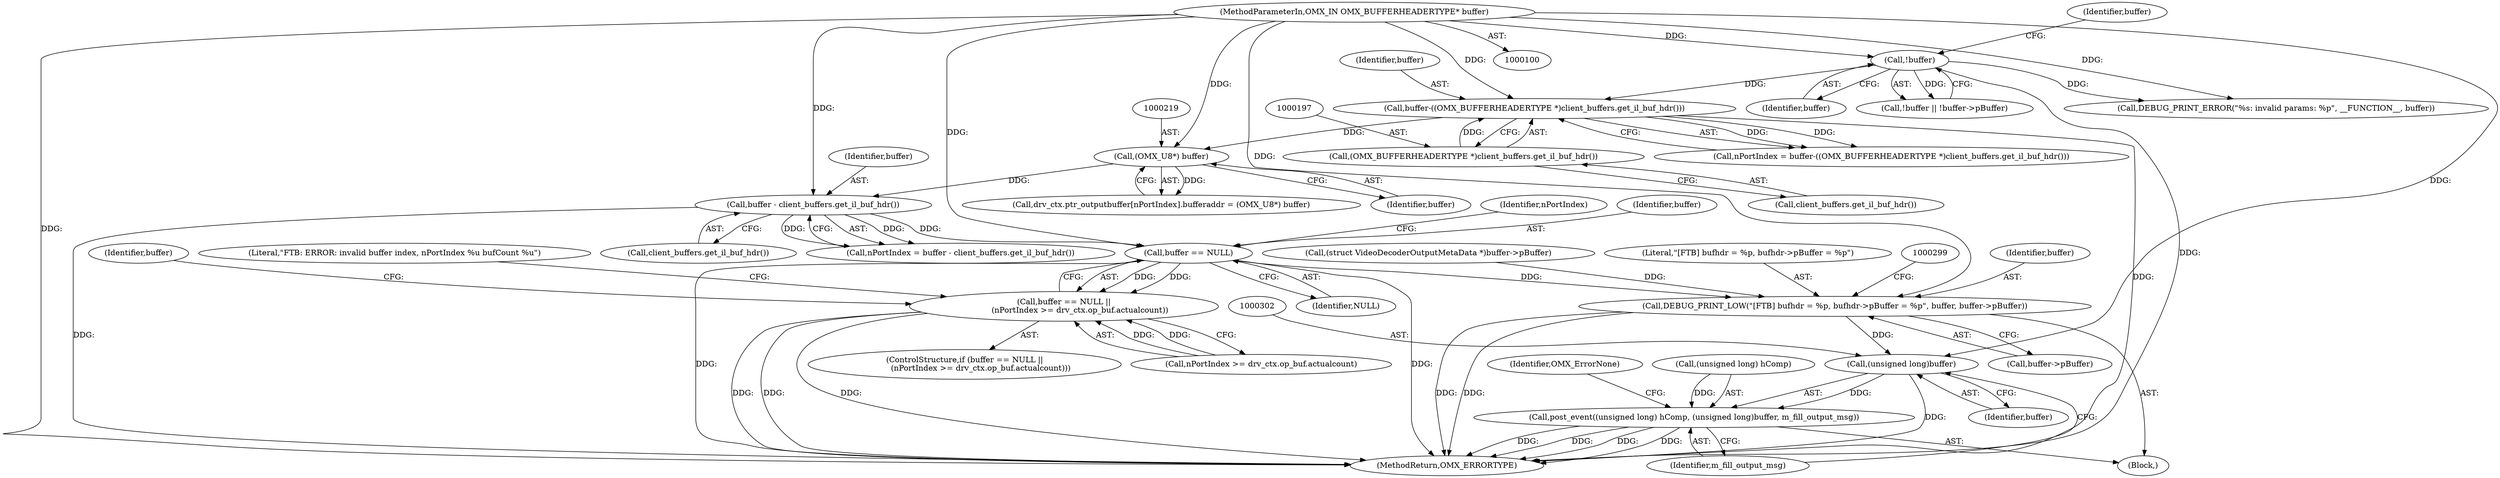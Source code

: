 digraph "0_Android_5b82f4f90c3d531313714df4b936f92fb0ff15cf_1@pointer" {
"1000254" [label="(Call,buffer == NULL)"];
"1000249" [label="(Call,buffer - client_buffers.get_il_buf_hdr())"];
"1000218" [label="(Call,(OMX_U8*) buffer)"];
"1000194" [label="(Call,buffer-((OMX_BUFFERHEADERTYPE *)client_buffers.get_il_buf_hdr()))"];
"1000147" [label="(Call,!buffer)"];
"1000102" [label="(MethodParameterIn,OMX_IN OMX_BUFFERHEADERTYPE* buffer)"];
"1000196" [label="(Call,(OMX_BUFFERHEADERTYPE *)client_buffers.get_il_buf_hdr())"];
"1000253" [label="(Call,buffer == NULL ||\n             (nPortIndex >= drv_ctx.op_buf.actualcount))"];
"1000291" [label="(Call,DEBUG_PRINT_LOW(\"[FTB] bufhdr = %p, bufhdr->pBuffer = %p\", buffer, buffer->pBuffer))"];
"1000301" [label="(Call,(unsigned long)buffer)"];
"1000297" [label="(Call,post_event((unsigned long) hComp, (unsigned long)buffer, m_fill_output_msg))"];
"1000249" [label="(Call,buffer - client_buffers.get_il_buf_hdr())"];
"1000307" [label="(MethodReturn,OMX_ERRORTYPE)"];
"1000247" [label="(Call,nPortIndex = buffer - client_buffers.get_il_buf_hdr())"];
"1000102" [label="(MethodParameterIn,OMX_IN OMX_BUFFERHEADERTYPE* buffer)"];
"1000220" [label="(Identifier,buffer)"];
"1000291" [label="(Call,DEBUG_PRINT_LOW(\"[FTB] bufhdr = %p, bufhdr->pBuffer = %p\", buffer, buffer->pBuffer))"];
"1000151" [label="(Identifier,buffer)"];
"1000278" [label="(Identifier,buffer)"];
"1000303" [label="(Identifier,buffer)"];
"1000251" [label="(Call,client_buffers.get_il_buf_hdr())"];
"1000298" [label="(Call,(unsigned long) hComp)"];
"1000297" [label="(Call,post_event((unsigned long) hComp, (unsigned long)buffer, m_fill_output_msg))"];
"1000194" [label="(Call,buffer-((OMX_BUFFERHEADERTYPE *)client_buffers.get_il_buf_hdr()))"];
"1000196" [label="(Call,(OMX_BUFFERHEADERTYPE *)client_buffers.get_il_buf_hdr())"];
"1000266" [label="(Literal,\"FTB: ERROR: invalid buffer index, nPortIndex %u bufCount %u\")"];
"1000253" [label="(Call,buffer == NULL ||\n             (nPortIndex >= drv_ctx.op_buf.actualcount))"];
"1000256" [label="(Identifier,NULL)"];
"1000293" [label="(Identifier,buffer)"];
"1000258" [label="(Identifier,nPortIndex)"];
"1000255" [label="(Identifier,buffer)"];
"1000304" [label="(Identifier,m_fill_output_msg)"];
"1000254" [label="(Call,buffer == NULL)"];
"1000147" [label="(Call,!buffer)"];
"1000301" [label="(Call,(unsigned long)buffer)"];
"1000257" [label="(Call,nPortIndex >= drv_ctx.op_buf.actualcount)"];
"1000306" [label="(Identifier,OMX_ErrorNone)"];
"1000294" [label="(Call,buffer->pBuffer)"];
"1000198" [label="(Call,client_buffers.get_il_buf_hdr())"];
"1000192" [label="(Call,nPortIndex = buffer-((OMX_BUFFERHEADERTYPE *)client_buffers.get_il_buf_hdr()))"];
"1000195" [label="(Identifier,buffer)"];
"1000210" [label="(Call,drv_ctx.ptr_outputbuffer[nPortIndex].bufferaddr = (OMX_U8*) buffer)"];
"1000218" [label="(Call,(OMX_U8*) buffer)"];
"1000252" [label="(ControlStructure,if (buffer == NULL ||\n             (nPortIndex >= drv_ctx.op_buf.actualcount)))"];
"1000250" [label="(Identifier,buffer)"];
"1000148" [label="(Identifier,buffer)"];
"1000154" [label="(Call,DEBUG_PRINT_ERROR(\"%s: invalid params: %p\", __FUNCTION__, buffer))"];
"1000103" [label="(Block,)"];
"1000162" [label="(Call,(struct VideoDecoderOutputMetaData *)buffer->pBuffer)"];
"1000146" [label="(Call,!buffer || !buffer->pBuffer)"];
"1000292" [label="(Literal,\"[FTB] bufhdr = %p, bufhdr->pBuffer = %p\")"];
"1000254" -> "1000253"  [label="AST: "];
"1000254" -> "1000256"  [label="CFG: "];
"1000255" -> "1000254"  [label="AST: "];
"1000256" -> "1000254"  [label="AST: "];
"1000258" -> "1000254"  [label="CFG: "];
"1000253" -> "1000254"  [label="CFG: "];
"1000254" -> "1000307"  [label="DDG: "];
"1000254" -> "1000307"  [label="DDG: "];
"1000254" -> "1000253"  [label="DDG: "];
"1000254" -> "1000253"  [label="DDG: "];
"1000249" -> "1000254"  [label="DDG: "];
"1000102" -> "1000254"  [label="DDG: "];
"1000254" -> "1000291"  [label="DDG: "];
"1000249" -> "1000247"  [label="AST: "];
"1000249" -> "1000251"  [label="CFG: "];
"1000250" -> "1000249"  [label="AST: "];
"1000251" -> "1000249"  [label="AST: "];
"1000247" -> "1000249"  [label="CFG: "];
"1000249" -> "1000307"  [label="DDG: "];
"1000249" -> "1000247"  [label="DDG: "];
"1000249" -> "1000247"  [label="DDG: "];
"1000218" -> "1000249"  [label="DDG: "];
"1000102" -> "1000249"  [label="DDG: "];
"1000218" -> "1000210"  [label="AST: "];
"1000218" -> "1000220"  [label="CFG: "];
"1000219" -> "1000218"  [label="AST: "];
"1000220" -> "1000218"  [label="AST: "];
"1000210" -> "1000218"  [label="CFG: "];
"1000218" -> "1000210"  [label="DDG: "];
"1000194" -> "1000218"  [label="DDG: "];
"1000102" -> "1000218"  [label="DDG: "];
"1000194" -> "1000192"  [label="AST: "];
"1000194" -> "1000196"  [label="CFG: "];
"1000195" -> "1000194"  [label="AST: "];
"1000196" -> "1000194"  [label="AST: "];
"1000192" -> "1000194"  [label="CFG: "];
"1000194" -> "1000307"  [label="DDG: "];
"1000194" -> "1000192"  [label="DDG: "];
"1000194" -> "1000192"  [label="DDG: "];
"1000147" -> "1000194"  [label="DDG: "];
"1000102" -> "1000194"  [label="DDG: "];
"1000196" -> "1000194"  [label="DDG: "];
"1000147" -> "1000146"  [label="AST: "];
"1000147" -> "1000148"  [label="CFG: "];
"1000148" -> "1000147"  [label="AST: "];
"1000151" -> "1000147"  [label="CFG: "];
"1000146" -> "1000147"  [label="CFG: "];
"1000147" -> "1000307"  [label="DDG: "];
"1000147" -> "1000146"  [label="DDG: "];
"1000102" -> "1000147"  [label="DDG: "];
"1000147" -> "1000154"  [label="DDG: "];
"1000102" -> "1000100"  [label="AST: "];
"1000102" -> "1000307"  [label="DDG: "];
"1000102" -> "1000154"  [label="DDG: "];
"1000102" -> "1000291"  [label="DDG: "];
"1000102" -> "1000301"  [label="DDG: "];
"1000196" -> "1000198"  [label="CFG: "];
"1000197" -> "1000196"  [label="AST: "];
"1000198" -> "1000196"  [label="AST: "];
"1000253" -> "1000252"  [label="AST: "];
"1000253" -> "1000257"  [label="CFG: "];
"1000257" -> "1000253"  [label="AST: "];
"1000266" -> "1000253"  [label="CFG: "];
"1000278" -> "1000253"  [label="CFG: "];
"1000253" -> "1000307"  [label="DDG: "];
"1000253" -> "1000307"  [label="DDG: "];
"1000253" -> "1000307"  [label="DDG: "];
"1000257" -> "1000253"  [label="DDG: "];
"1000257" -> "1000253"  [label="DDG: "];
"1000291" -> "1000103"  [label="AST: "];
"1000291" -> "1000294"  [label="CFG: "];
"1000292" -> "1000291"  [label="AST: "];
"1000293" -> "1000291"  [label="AST: "];
"1000294" -> "1000291"  [label="AST: "];
"1000299" -> "1000291"  [label="CFG: "];
"1000291" -> "1000307"  [label="DDG: "];
"1000291" -> "1000307"  [label="DDG: "];
"1000162" -> "1000291"  [label="DDG: "];
"1000291" -> "1000301"  [label="DDG: "];
"1000301" -> "1000297"  [label="AST: "];
"1000301" -> "1000303"  [label="CFG: "];
"1000302" -> "1000301"  [label="AST: "];
"1000303" -> "1000301"  [label="AST: "];
"1000304" -> "1000301"  [label="CFG: "];
"1000301" -> "1000307"  [label="DDG: "];
"1000301" -> "1000297"  [label="DDG: "];
"1000297" -> "1000103"  [label="AST: "];
"1000297" -> "1000304"  [label="CFG: "];
"1000298" -> "1000297"  [label="AST: "];
"1000304" -> "1000297"  [label="AST: "];
"1000306" -> "1000297"  [label="CFG: "];
"1000297" -> "1000307"  [label="DDG: "];
"1000297" -> "1000307"  [label="DDG: "];
"1000297" -> "1000307"  [label="DDG: "];
"1000297" -> "1000307"  [label="DDG: "];
"1000298" -> "1000297"  [label="DDG: "];
}

